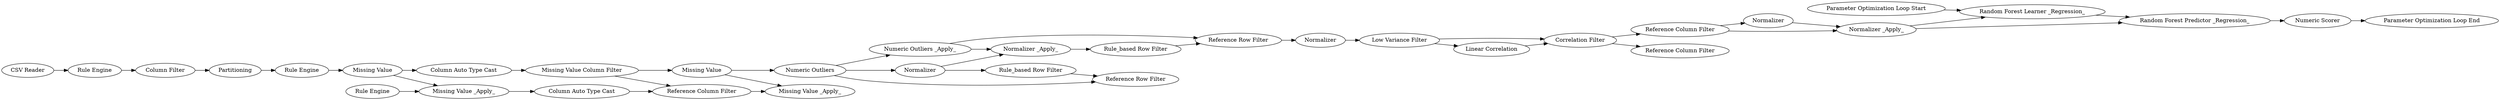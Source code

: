 digraph {
	"1848911764111112857_85" [label="Reference Column Filter"]
	"-2100596323917456231_24" [label=Partitioning]
	"-5284313914288781424_78" [label="Missing Value"]
	"1848911764111112857_53" [label="Low Variance Filter"]
	"-2100596323917456231_26" [label="Column Filter"]
	"1848911764111112857_66" [label="Correlation Filter"]
	"1237406199689532427_780" [label="Numeric Outliers _Apply_"]
	"1237406199689532427_774" [label=Normalizer]
	"1237406199689532427_775" [label="Rule_based Row Filter"]
	"-5284313914288781424_80" [label="Column Auto Type Cast"]
	"1237406199689532427_66" [label="Numeric Outliers"]
	"7142638119934711829_65" [label="Parameter Optimization Loop End"]
	"-2100596323917456231_55" [label=Normalizer]
	"7142638119934711829_62" [label="Parameter Optimization Loop Start"]
	"-5284313914288781424_64" [label="Missing Value _Apply_"]
	"-5284313914288781424_72" [label="Reference Column Filter"]
	"-2100596323917456231_23" [label="Rule Engine"]
	"1848911764111112857_76" [label="Linear Correlation"]
	"-5284313914288781424_82" [label="Missing Value"]
	"7142638119934711829_79" [label="Numeric Scorer"]
	"1237406199689532427_786" [label="Reference Row Filter"]
	"7142638119934711829_77" [label="Random Forest Learner _Regression_"]
	"1848911764111112857_84" [label=Normalizer]
	"-2100596323917456231_56" [label="Normalizer _Apply_"]
	"1237406199689532427_778" [label="Normalizer _Apply_"]
	"-5284313914288781424_63" [label="Rule Engine"]
	"1237406199689532427_785" [label="Reference Row Filter"]
	"-5284313914288781424_83" [label="Column Auto Type Cast"]
	"-5284313914288781424_77" [label="Rule Engine"]
	"1848911764111112857_74" [label="Reference Column Filter"]
	"7142638119934711829_73" [label="CSV Reader"]
	"7142638119934711829_78" [label="Random Forest Predictor _Regression_"]
	"1237406199689532427_784" [label="Rule_based Row Filter"]
	"-5284313914288781424_81" [label="Missing Value Column Filter"]
	"-5284313914288781424_73" [label="Missing Value _Apply_"]
	"1848911764111112857_53" -> "1848911764111112857_76"
	"1237406199689532427_775" -> "1237406199689532427_785"
	"7142638119934711829_77" -> "7142638119934711829_78"
	"-5284313914288781424_78" -> "-5284313914288781424_80"
	"-5284313914288781424_81" -> "-5284313914288781424_82"
	"1237406199689532427_774" -> "1237406199689532427_775"
	"1237406199689532427_774" -> "1237406199689532427_778"
	"1237406199689532427_784" -> "1237406199689532427_786"
	"1237406199689532427_780" -> "1237406199689532427_778"
	"7142638119934711829_79" -> "7142638119934711829_65"
	"-5284313914288781424_63" -> "-5284313914288781424_64"
	"-2100596323917456231_23" -> "-2100596323917456231_26"
	"1237406199689532427_66" -> "1237406199689532427_780"
	"-5284313914288781424_83" -> "-5284313914288781424_72"
	"1848911764111112857_76" -> "1848911764111112857_66"
	"1848911764111112857_84" -> "1848911764111112857_53"
	"1237406199689532427_778" -> "1237406199689532427_784"
	"-5284313914288781424_82" -> "-5284313914288781424_73"
	"-5284313914288781424_80" -> "-5284313914288781424_81"
	"1237406199689532427_786" -> "1848911764111112857_84"
	"1848911764111112857_85" -> "-2100596323917456231_56"
	"7142638119934711829_62" -> "7142638119934711829_77"
	"1237406199689532427_780" -> "1237406199689532427_786"
	"-5284313914288781424_64" -> "-5284313914288781424_83"
	"-2100596323917456231_24" -> "-5284313914288781424_77"
	"-2100596323917456231_26" -> "-2100596323917456231_24"
	"-5284313914288781424_77" -> "-5284313914288781424_78"
	"-5284313914288781424_78" -> "-5284313914288781424_64"
	"-2100596323917456231_55" -> "-2100596323917456231_56"
	"1848911764111112857_53" -> "1848911764111112857_66"
	"-2100596323917456231_56" -> "7142638119934711829_77"
	"-5284313914288781424_82" -> "1237406199689532427_66"
	"7142638119934711829_73" -> "-2100596323917456231_23"
	"1848911764111112857_85" -> "-2100596323917456231_55"
	"7142638119934711829_78" -> "7142638119934711829_79"
	"1237406199689532427_66" -> "1237406199689532427_774"
	"-5284313914288781424_81" -> "-5284313914288781424_72"
	"1237406199689532427_66" -> "1237406199689532427_785"
	"-2100596323917456231_56" -> "7142638119934711829_78"
	"1848911764111112857_66" -> "1848911764111112857_85"
	"-5284313914288781424_72" -> "-5284313914288781424_73"
	"1848911764111112857_66" -> "1848911764111112857_74"
	rankdir=LR
}
